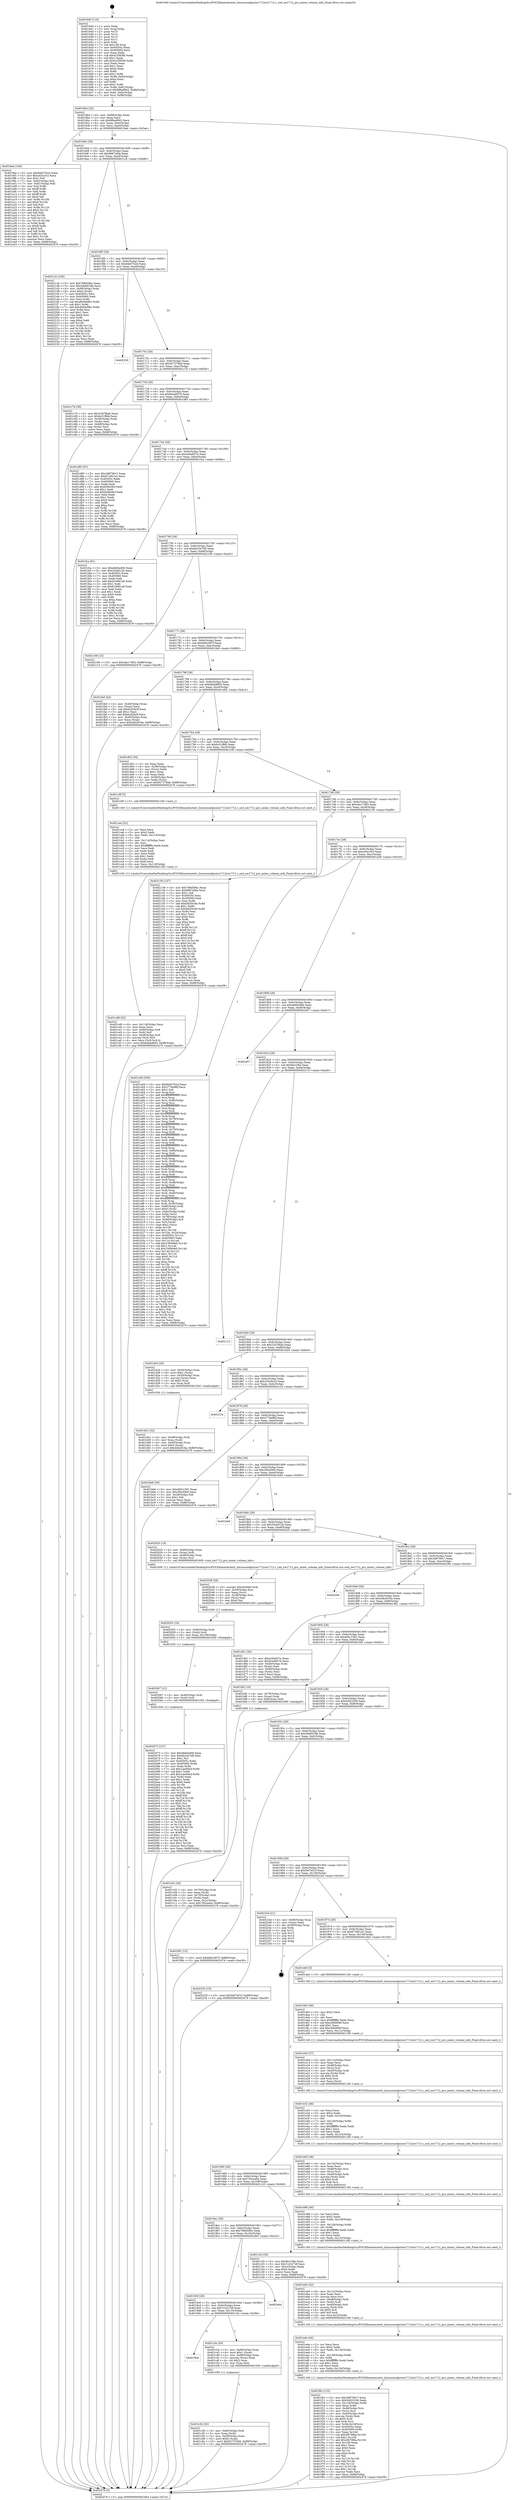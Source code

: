 digraph "0x401640" {
  label = "0x401640 (/mnt/c/Users/mathe/Desktop/tcc/POCII/binaries/extr_linuxsoundpciice1712ice1712.c_snd_ice1712_pro_mixer_volume_info_Final-ollvm.out::main(0))"
  labelloc = "t"
  node[shape=record]

  Entry [label="",width=0.3,height=0.3,shape=circle,fillcolor=black,style=filled]
  "0x4016b4" [label="{
     0x4016b4 [32]\l
     | [instrs]\l
     &nbsp;&nbsp;0x4016b4 \<+6\>: mov -0x88(%rbp),%eax\l
     &nbsp;&nbsp;0x4016ba \<+2\>: mov %eax,%ecx\l
     &nbsp;&nbsp;0x4016bc \<+6\>: sub $0x88baf942,%ecx\l
     &nbsp;&nbsp;0x4016c2 \<+6\>: mov %eax,-0x9c(%rbp)\l
     &nbsp;&nbsp;0x4016c8 \<+6\>: mov %ecx,-0xa0(%rbp)\l
     &nbsp;&nbsp;0x4016ce \<+6\>: je 00000000004019ee \<main+0x3ae\>\l
  }"]
  "0x4019ee" [label="{
     0x4019ee [106]\l
     | [instrs]\l
     &nbsp;&nbsp;0x4019ee \<+5\>: mov $0x8de57b2d,%eax\l
     &nbsp;&nbsp;0x4019f3 \<+5\>: mov $0xcd3e1fc3,%ecx\l
     &nbsp;&nbsp;0x4019f8 \<+2\>: mov $0x1,%dl\l
     &nbsp;&nbsp;0x4019fa \<+7\>: mov -0x82(%rbp),%sil\l
     &nbsp;&nbsp;0x401a01 \<+7\>: mov -0x81(%rbp),%dil\l
     &nbsp;&nbsp;0x401a08 \<+3\>: mov %sil,%r8b\l
     &nbsp;&nbsp;0x401a0b \<+4\>: xor $0xff,%r8b\l
     &nbsp;&nbsp;0x401a0f \<+3\>: mov %dil,%r9b\l
     &nbsp;&nbsp;0x401a12 \<+4\>: xor $0xff,%r9b\l
     &nbsp;&nbsp;0x401a16 \<+3\>: xor $0x0,%dl\l
     &nbsp;&nbsp;0x401a19 \<+3\>: mov %r8b,%r10b\l
     &nbsp;&nbsp;0x401a1c \<+4\>: and $0x0,%r10b\l
     &nbsp;&nbsp;0x401a20 \<+3\>: and %dl,%sil\l
     &nbsp;&nbsp;0x401a23 \<+3\>: mov %r9b,%r11b\l
     &nbsp;&nbsp;0x401a26 \<+4\>: and $0x0,%r11b\l
     &nbsp;&nbsp;0x401a2a \<+3\>: and %dl,%dil\l
     &nbsp;&nbsp;0x401a2d \<+3\>: or %sil,%r10b\l
     &nbsp;&nbsp;0x401a30 \<+3\>: or %dil,%r11b\l
     &nbsp;&nbsp;0x401a33 \<+3\>: xor %r11b,%r10b\l
     &nbsp;&nbsp;0x401a36 \<+3\>: or %r9b,%r8b\l
     &nbsp;&nbsp;0x401a39 \<+4\>: xor $0xff,%r8b\l
     &nbsp;&nbsp;0x401a3d \<+3\>: or $0x0,%dl\l
     &nbsp;&nbsp;0x401a40 \<+3\>: and %dl,%r8b\l
     &nbsp;&nbsp;0x401a43 \<+3\>: or %r8b,%r10b\l
     &nbsp;&nbsp;0x401a46 \<+4\>: test $0x1,%r10b\l
     &nbsp;&nbsp;0x401a4a \<+3\>: cmovne %ecx,%eax\l
     &nbsp;&nbsp;0x401a4d \<+6\>: mov %eax,-0x88(%rbp)\l
     &nbsp;&nbsp;0x401a53 \<+5\>: jmp 0000000000402478 \<main+0xe38\>\l
  }"]
  "0x4016d4" [label="{
     0x4016d4 [28]\l
     | [instrs]\l
     &nbsp;&nbsp;0x4016d4 \<+5\>: jmp 00000000004016d9 \<main+0x99\>\l
     &nbsp;&nbsp;0x4016d9 \<+6\>: mov -0x9c(%rbp),%eax\l
     &nbsp;&nbsp;0x4016df \<+5\>: sub $0x8967efda,%eax\l
     &nbsp;&nbsp;0x4016e4 \<+6\>: mov %eax,-0xa4(%rbp)\l
     &nbsp;&nbsp;0x4016ea \<+6\>: je 00000000004021cb \<main+0xb8b\>\l
  }"]
  "0x402478" [label="{
     0x402478 [5]\l
     | [instrs]\l
     &nbsp;&nbsp;0x402478 \<+5\>: jmp 00000000004016b4 \<main+0x74\>\l
  }"]
  "0x401640" [label="{
     0x401640 [116]\l
     | [instrs]\l
     &nbsp;&nbsp;0x401640 \<+1\>: push %rbp\l
     &nbsp;&nbsp;0x401641 \<+3\>: mov %rsp,%rbp\l
     &nbsp;&nbsp;0x401644 \<+2\>: push %r15\l
     &nbsp;&nbsp;0x401646 \<+2\>: push %r14\l
     &nbsp;&nbsp;0x401648 \<+2\>: push %r13\l
     &nbsp;&nbsp;0x40164a \<+2\>: push %r12\l
     &nbsp;&nbsp;0x40164c \<+1\>: push %rbx\l
     &nbsp;&nbsp;0x40164d \<+7\>: sub $0x138,%rsp\l
     &nbsp;&nbsp;0x401654 \<+7\>: mov 0x40505c,%eax\l
     &nbsp;&nbsp;0x40165b \<+7\>: mov 0x405060,%ecx\l
     &nbsp;&nbsp;0x401662 \<+2\>: mov %eax,%edx\l
     &nbsp;&nbsp;0x401664 \<+6\>: sub $0x41f365fd,%edx\l
     &nbsp;&nbsp;0x40166a \<+3\>: sub $0x1,%edx\l
     &nbsp;&nbsp;0x40166d \<+6\>: add $0x41f365fd,%edx\l
     &nbsp;&nbsp;0x401673 \<+3\>: imul %edx,%eax\l
     &nbsp;&nbsp;0x401676 \<+3\>: and $0x1,%eax\l
     &nbsp;&nbsp;0x401679 \<+3\>: cmp $0x0,%eax\l
     &nbsp;&nbsp;0x40167c \<+4\>: sete %r8b\l
     &nbsp;&nbsp;0x401680 \<+4\>: and $0x1,%r8b\l
     &nbsp;&nbsp;0x401684 \<+7\>: mov %r8b,-0x82(%rbp)\l
     &nbsp;&nbsp;0x40168b \<+3\>: cmp $0xa,%ecx\l
     &nbsp;&nbsp;0x40168e \<+4\>: setl %r8b\l
     &nbsp;&nbsp;0x401692 \<+4\>: and $0x1,%r8b\l
     &nbsp;&nbsp;0x401696 \<+7\>: mov %r8b,-0x81(%rbp)\l
     &nbsp;&nbsp;0x40169d \<+10\>: movl $0x88baf942,-0x88(%rbp)\l
     &nbsp;&nbsp;0x4016a7 \<+6\>: mov %edi,-0x8c(%rbp)\l
     &nbsp;&nbsp;0x4016ad \<+7\>: mov %rsi,-0x98(%rbp)\l
  }"]
  Exit [label="",width=0.3,height=0.3,shape=circle,fillcolor=black,style=filled,peripheries=2]
  "0x4021cb" [label="{
     0x4021cb [106]\l
     | [instrs]\l
     &nbsp;&nbsp;0x4021cb \<+5\>: mov $0x788d59bc,%eax\l
     &nbsp;&nbsp;0x4021d0 \<+5\>: mov $0x5dd0018b,%ecx\l
     &nbsp;&nbsp;0x4021d5 \<+4\>: mov -0x80(%rbp),%rdx\l
     &nbsp;&nbsp;0x4021d9 \<+6\>: movl $0x0,(%rdx)\l
     &nbsp;&nbsp;0x4021df \<+7\>: mov 0x40505c,%esi\l
     &nbsp;&nbsp;0x4021e6 \<+7\>: mov 0x405060,%edi\l
     &nbsp;&nbsp;0x4021ed \<+3\>: mov %esi,%r8d\l
     &nbsp;&nbsp;0x4021f0 \<+7\>: sub $0xd040e982,%r8d\l
     &nbsp;&nbsp;0x4021f7 \<+4\>: sub $0x1,%r8d\l
     &nbsp;&nbsp;0x4021fb \<+7\>: add $0xd040e982,%r8d\l
     &nbsp;&nbsp;0x402202 \<+4\>: imul %r8d,%esi\l
     &nbsp;&nbsp;0x402206 \<+3\>: and $0x1,%esi\l
     &nbsp;&nbsp;0x402209 \<+3\>: cmp $0x0,%esi\l
     &nbsp;&nbsp;0x40220c \<+4\>: sete %r9b\l
     &nbsp;&nbsp;0x402210 \<+3\>: cmp $0xa,%edi\l
     &nbsp;&nbsp;0x402213 \<+4\>: setl %r10b\l
     &nbsp;&nbsp;0x402217 \<+3\>: mov %r9b,%r11b\l
     &nbsp;&nbsp;0x40221a \<+3\>: and %r10b,%r11b\l
     &nbsp;&nbsp;0x40221d \<+3\>: xor %r10b,%r9b\l
     &nbsp;&nbsp;0x402220 \<+3\>: or %r9b,%r11b\l
     &nbsp;&nbsp;0x402223 \<+4\>: test $0x1,%r11b\l
     &nbsp;&nbsp;0x402227 \<+3\>: cmovne %ecx,%eax\l
     &nbsp;&nbsp;0x40222a \<+6\>: mov %eax,-0x88(%rbp)\l
     &nbsp;&nbsp;0x402230 \<+5\>: jmp 0000000000402478 \<main+0xe38\>\l
  }"]
  "0x4016f0" [label="{
     0x4016f0 [28]\l
     | [instrs]\l
     &nbsp;&nbsp;0x4016f0 \<+5\>: jmp 00000000004016f5 \<main+0xb5\>\l
     &nbsp;&nbsp;0x4016f5 \<+6\>: mov -0x9c(%rbp),%eax\l
     &nbsp;&nbsp;0x4016fb \<+5\>: sub $0x8de57b2d,%eax\l
     &nbsp;&nbsp;0x401700 \<+6\>: mov %eax,-0xa8(%rbp)\l
     &nbsp;&nbsp;0x401706 \<+6\>: je 0000000000402259 \<main+0xc19\>\l
  }"]
  "0x402073" [label="{
     0x402073 [147]\l
     | [instrs]\l
     &nbsp;&nbsp;0x402073 \<+5\>: mov $0xe8d0a466,%eax\l
     &nbsp;&nbsp;0x402078 \<+5\>: mov $0xbb23e7d9,%esi\l
     &nbsp;&nbsp;0x40207d \<+2\>: mov $0x1,%cl\l
     &nbsp;&nbsp;0x40207f \<+7\>: mov 0x40505c,%edx\l
     &nbsp;&nbsp;0x402086 \<+8\>: mov 0x405060,%r8d\l
     &nbsp;&nbsp;0x40208e \<+3\>: mov %edx,%r9d\l
     &nbsp;&nbsp;0x402091 \<+7\>: sub $0x1ae40bcf,%r9d\l
     &nbsp;&nbsp;0x402098 \<+4\>: sub $0x1,%r9d\l
     &nbsp;&nbsp;0x40209c \<+7\>: add $0x1ae40bcf,%r9d\l
     &nbsp;&nbsp;0x4020a3 \<+4\>: imul %r9d,%edx\l
     &nbsp;&nbsp;0x4020a7 \<+3\>: and $0x1,%edx\l
     &nbsp;&nbsp;0x4020aa \<+3\>: cmp $0x0,%edx\l
     &nbsp;&nbsp;0x4020ad \<+4\>: sete %r10b\l
     &nbsp;&nbsp;0x4020b1 \<+4\>: cmp $0xa,%r8d\l
     &nbsp;&nbsp;0x4020b5 \<+4\>: setl %r11b\l
     &nbsp;&nbsp;0x4020b9 \<+3\>: mov %r10b,%bl\l
     &nbsp;&nbsp;0x4020bc \<+3\>: xor $0xff,%bl\l
     &nbsp;&nbsp;0x4020bf \<+3\>: mov %r11b,%r14b\l
     &nbsp;&nbsp;0x4020c2 \<+4\>: xor $0xff,%r14b\l
     &nbsp;&nbsp;0x4020c6 \<+3\>: xor $0x1,%cl\l
     &nbsp;&nbsp;0x4020c9 \<+3\>: mov %bl,%r15b\l
     &nbsp;&nbsp;0x4020cc \<+4\>: and $0xff,%r15b\l
     &nbsp;&nbsp;0x4020d0 \<+3\>: and %cl,%r10b\l
     &nbsp;&nbsp;0x4020d3 \<+3\>: mov %r14b,%r12b\l
     &nbsp;&nbsp;0x4020d6 \<+4\>: and $0xff,%r12b\l
     &nbsp;&nbsp;0x4020da \<+3\>: and %cl,%r11b\l
     &nbsp;&nbsp;0x4020dd \<+3\>: or %r10b,%r15b\l
     &nbsp;&nbsp;0x4020e0 \<+3\>: or %r11b,%r12b\l
     &nbsp;&nbsp;0x4020e3 \<+3\>: xor %r12b,%r15b\l
     &nbsp;&nbsp;0x4020e6 \<+3\>: or %r14b,%bl\l
     &nbsp;&nbsp;0x4020e9 \<+3\>: xor $0xff,%bl\l
     &nbsp;&nbsp;0x4020ec \<+3\>: or $0x1,%cl\l
     &nbsp;&nbsp;0x4020ef \<+2\>: and %cl,%bl\l
     &nbsp;&nbsp;0x4020f1 \<+3\>: or %bl,%r15b\l
     &nbsp;&nbsp;0x4020f4 \<+4\>: test $0x1,%r15b\l
     &nbsp;&nbsp;0x4020f8 \<+3\>: cmovne %esi,%eax\l
     &nbsp;&nbsp;0x4020fb \<+6\>: mov %eax,-0x88(%rbp)\l
     &nbsp;&nbsp;0x402101 \<+5\>: jmp 0000000000402478 \<main+0xe38\>\l
  }"]
  "0x402259" [label="{
     0x402259\l
  }", style=dashed]
  "0x40170c" [label="{
     0x40170c [28]\l
     | [instrs]\l
     &nbsp;&nbsp;0x40170c \<+5\>: jmp 0000000000401711 \<main+0xd1\>\l
     &nbsp;&nbsp;0x401711 \<+6\>: mov -0x9c(%rbp),%eax\l
     &nbsp;&nbsp;0x401717 \<+5\>: sub $0x927378dd,%eax\l
     &nbsp;&nbsp;0x40171c \<+6\>: mov %eax,-0xac(%rbp)\l
     &nbsp;&nbsp;0x401722 \<+6\>: je 0000000000401c7b \<main+0x63b\>\l
  }"]
  "0x402067" [label="{
     0x402067 [12]\l
     | [instrs]\l
     &nbsp;&nbsp;0x402067 \<+4\>: mov -0x48(%rbp),%rdi\l
     &nbsp;&nbsp;0x40206b \<+3\>: mov (%rdi),%rdi\l
     &nbsp;&nbsp;0x40206e \<+5\>: call 0000000000401030 \<free@plt\>\l
     | [calls]\l
     &nbsp;&nbsp;0x401030 \{1\} (unknown)\l
  }"]
  "0x401c7b" [label="{
     0x401c7b [36]\l
     | [instrs]\l
     &nbsp;&nbsp;0x401c7b \<+5\>: mov $0x22d7f6ab,%eax\l
     &nbsp;&nbsp;0x401c80 \<+5\>: mov $0xbc51ffdb,%ecx\l
     &nbsp;&nbsp;0x401c85 \<+4\>: mov -0x58(%rbp),%rdx\l
     &nbsp;&nbsp;0x401c89 \<+2\>: mov (%rdx),%esi\l
     &nbsp;&nbsp;0x401c8b \<+4\>: mov -0x68(%rbp),%rdx\l
     &nbsp;&nbsp;0x401c8f \<+2\>: cmp (%rdx),%esi\l
     &nbsp;&nbsp;0x401c91 \<+3\>: cmovl %ecx,%eax\l
     &nbsp;&nbsp;0x401c94 \<+6\>: mov %eax,-0x88(%rbp)\l
     &nbsp;&nbsp;0x401c9a \<+5\>: jmp 0000000000402478 \<main+0xe38\>\l
  }"]
  "0x401728" [label="{
     0x401728 [28]\l
     | [instrs]\l
     &nbsp;&nbsp;0x401728 \<+5\>: jmp 000000000040172d \<main+0xed\>\l
     &nbsp;&nbsp;0x40172d \<+6\>: mov -0x9c(%rbp),%eax\l
     &nbsp;&nbsp;0x401733 \<+5\>: sub $0x9ce48576,%eax\l
     &nbsp;&nbsp;0x401738 \<+6\>: mov %eax,-0xb0(%rbp)\l
     &nbsp;&nbsp;0x40173e \<+6\>: je 0000000000401d85 \<main+0x745\>\l
  }"]
  "0x402055" [label="{
     0x402055 [18]\l
     | [instrs]\l
     &nbsp;&nbsp;0x402055 \<+4\>: mov -0x60(%rbp),%rdi\l
     &nbsp;&nbsp;0x402059 \<+3\>: mov (%rdi),%rdi\l
     &nbsp;&nbsp;0x40205c \<+6\>: mov %eax,-0x138(%rbp)\l
     &nbsp;&nbsp;0x402062 \<+5\>: call 0000000000401030 \<free@plt\>\l
     | [calls]\l
     &nbsp;&nbsp;0x401030 \{1\} (unknown)\l
  }"]
  "0x401d85" [label="{
     0x401d85 [91]\l
     | [instrs]\l
     &nbsp;&nbsp;0x401d85 \<+5\>: mov $0x3d8790c7,%eax\l
     &nbsp;&nbsp;0x401d8a \<+5\>: mov $0x67c901a2,%ecx\l
     &nbsp;&nbsp;0x401d8f \<+7\>: mov 0x40505c,%edx\l
     &nbsp;&nbsp;0x401d96 \<+7\>: mov 0x405060,%esi\l
     &nbsp;&nbsp;0x401d9d \<+2\>: mov %edx,%edi\l
     &nbsp;&nbsp;0x401d9f \<+6\>: add $0xb5fd29cf,%edi\l
     &nbsp;&nbsp;0x401da5 \<+3\>: sub $0x1,%edi\l
     &nbsp;&nbsp;0x401da8 \<+6\>: sub $0xb5fd29cf,%edi\l
     &nbsp;&nbsp;0x401dae \<+3\>: imul %edi,%edx\l
     &nbsp;&nbsp;0x401db1 \<+3\>: and $0x1,%edx\l
     &nbsp;&nbsp;0x401db4 \<+3\>: cmp $0x0,%edx\l
     &nbsp;&nbsp;0x401db7 \<+4\>: sete %r8b\l
     &nbsp;&nbsp;0x401dbb \<+3\>: cmp $0xa,%esi\l
     &nbsp;&nbsp;0x401dbe \<+4\>: setl %r9b\l
     &nbsp;&nbsp;0x401dc2 \<+3\>: mov %r8b,%r10b\l
     &nbsp;&nbsp;0x401dc5 \<+3\>: and %r9b,%r10b\l
     &nbsp;&nbsp;0x401dc8 \<+3\>: xor %r9b,%r8b\l
     &nbsp;&nbsp;0x401dcb \<+3\>: or %r8b,%r10b\l
     &nbsp;&nbsp;0x401dce \<+4\>: test $0x1,%r10b\l
     &nbsp;&nbsp;0x401dd2 \<+3\>: cmovne %ecx,%eax\l
     &nbsp;&nbsp;0x401dd5 \<+6\>: mov %eax,-0x88(%rbp)\l
     &nbsp;&nbsp;0x401ddb \<+5\>: jmp 0000000000402478 \<main+0xe38\>\l
  }"]
  "0x401744" [label="{
     0x401744 [28]\l
     | [instrs]\l
     &nbsp;&nbsp;0x401744 \<+5\>: jmp 0000000000401749 \<main+0x109\>\l
     &nbsp;&nbsp;0x401749 \<+6\>: mov -0x9c(%rbp),%eax\l
     &nbsp;&nbsp;0x40174f \<+5\>: sub $0xa36a607e,%eax\l
     &nbsp;&nbsp;0x401754 \<+6\>: mov %eax,-0xb4(%rbp)\l
     &nbsp;&nbsp;0x40175a \<+6\>: je 0000000000401fca \<main+0x98a\>\l
  }"]
  "0x402038" [label="{
     0x402038 [29]\l
     | [instrs]\l
     &nbsp;&nbsp;0x402038 \<+10\>: movabs $0x4030b6,%rdi\l
     &nbsp;&nbsp;0x402042 \<+4\>: mov -0x38(%rbp),%rsi\l
     &nbsp;&nbsp;0x402046 \<+2\>: mov %eax,(%rsi)\l
     &nbsp;&nbsp;0x402048 \<+4\>: mov -0x38(%rbp),%rsi\l
     &nbsp;&nbsp;0x40204c \<+2\>: mov (%rsi),%esi\l
     &nbsp;&nbsp;0x40204e \<+2\>: mov $0x0,%al\l
     &nbsp;&nbsp;0x402050 \<+5\>: call 0000000000401040 \<printf@plt\>\l
     | [calls]\l
     &nbsp;&nbsp;0x401040 \{1\} (unknown)\l
  }"]
  "0x401fca" [label="{
     0x401fca [91]\l
     | [instrs]\l
     &nbsp;&nbsp;0x401fca \<+5\>: mov $0xe8d0a466,%eax\l
     &nbsp;&nbsp;0x401fcf \<+5\>: mov $0x33cb612b,%ecx\l
     &nbsp;&nbsp;0x401fd4 \<+7\>: mov 0x40505c,%edx\l
     &nbsp;&nbsp;0x401fdb \<+7\>: mov 0x405060,%esi\l
     &nbsp;&nbsp;0x401fe2 \<+2\>: mov %edx,%edi\l
     &nbsp;&nbsp;0x401fe4 \<+6\>: add $0x619d61a8,%edi\l
     &nbsp;&nbsp;0x401fea \<+3\>: sub $0x1,%edi\l
     &nbsp;&nbsp;0x401fed \<+6\>: sub $0x619d61a8,%edi\l
     &nbsp;&nbsp;0x401ff3 \<+3\>: imul %edi,%edx\l
     &nbsp;&nbsp;0x401ff6 \<+3\>: and $0x1,%edx\l
     &nbsp;&nbsp;0x401ff9 \<+3\>: cmp $0x0,%edx\l
     &nbsp;&nbsp;0x401ffc \<+4\>: sete %r8b\l
     &nbsp;&nbsp;0x402000 \<+3\>: cmp $0xa,%esi\l
     &nbsp;&nbsp;0x402003 \<+4\>: setl %r9b\l
     &nbsp;&nbsp;0x402007 \<+3\>: mov %r8b,%r10b\l
     &nbsp;&nbsp;0x40200a \<+3\>: and %r9b,%r10b\l
     &nbsp;&nbsp;0x40200d \<+3\>: xor %r9b,%r8b\l
     &nbsp;&nbsp;0x402010 \<+3\>: or %r8b,%r10b\l
     &nbsp;&nbsp;0x402013 \<+4\>: test $0x1,%r10b\l
     &nbsp;&nbsp;0x402017 \<+3\>: cmovne %ecx,%eax\l
     &nbsp;&nbsp;0x40201a \<+6\>: mov %eax,-0x88(%rbp)\l
     &nbsp;&nbsp;0x402020 \<+5\>: jmp 0000000000402478 \<main+0xe38\>\l
  }"]
  "0x401760" [label="{
     0x401760 [28]\l
     | [instrs]\l
     &nbsp;&nbsp;0x401760 \<+5\>: jmp 0000000000401765 \<main+0x125\>\l
     &nbsp;&nbsp;0x401765 \<+6\>: mov -0x9c(%rbp),%eax\l
     &nbsp;&nbsp;0x40176b \<+5\>: sub $0xbb23e7d9,%eax\l
     &nbsp;&nbsp;0x401770 \<+6\>: mov %eax,-0xb8(%rbp)\l
     &nbsp;&nbsp;0x401776 \<+6\>: je 0000000000402106 \<main+0xac6\>\l
  }"]
  "0x401f0c" [label="{
     0x401f0c [133]\l
     | [instrs]\l
     &nbsp;&nbsp;0x401f0c \<+5\>: mov $0x3d8790c7,%ecx\l
     &nbsp;&nbsp;0x401f11 \<+5\>: mov $0x5c822536,%edx\l
     &nbsp;&nbsp;0x401f16 \<+7\>: mov -0x134(%rbp),%r8d\l
     &nbsp;&nbsp;0x401f1d \<+4\>: imul %eax,%r8d\l
     &nbsp;&nbsp;0x401f21 \<+4\>: mov -0x48(%rbp),%rsi\l
     &nbsp;&nbsp;0x401f25 \<+3\>: mov (%rsi),%rsi\l
     &nbsp;&nbsp;0x401f28 \<+4\>: mov -0x40(%rbp),%rdi\l
     &nbsp;&nbsp;0x401f2c \<+3\>: movslq (%rdi),%rdi\l
     &nbsp;&nbsp;0x401f2f \<+4\>: shl $0x5,%rdi\l
     &nbsp;&nbsp;0x401f33 \<+3\>: add %rdi,%rsi\l
     &nbsp;&nbsp;0x401f36 \<+4\>: mov %r8d,0x18(%rsi)\l
     &nbsp;&nbsp;0x401f3a \<+7\>: mov 0x40505c,%eax\l
     &nbsp;&nbsp;0x401f41 \<+8\>: mov 0x405060,%r8d\l
     &nbsp;&nbsp;0x401f49 \<+3\>: mov %eax,%r10d\l
     &nbsp;&nbsp;0x401f4c \<+7\>: sub $0x2fb78fba,%r10d\l
     &nbsp;&nbsp;0x401f53 \<+4\>: sub $0x1,%r10d\l
     &nbsp;&nbsp;0x401f57 \<+7\>: add $0x2fb78fba,%r10d\l
     &nbsp;&nbsp;0x401f5e \<+4\>: imul %r10d,%eax\l
     &nbsp;&nbsp;0x401f62 \<+3\>: and $0x1,%eax\l
     &nbsp;&nbsp;0x401f65 \<+3\>: cmp $0x0,%eax\l
     &nbsp;&nbsp;0x401f68 \<+4\>: sete %r11b\l
     &nbsp;&nbsp;0x401f6c \<+4\>: cmp $0xa,%r8d\l
     &nbsp;&nbsp;0x401f70 \<+3\>: setl %bl\l
     &nbsp;&nbsp;0x401f73 \<+3\>: mov %r11b,%r14b\l
     &nbsp;&nbsp;0x401f76 \<+3\>: and %bl,%r14b\l
     &nbsp;&nbsp;0x401f79 \<+3\>: xor %bl,%r11b\l
     &nbsp;&nbsp;0x401f7c \<+3\>: or %r11b,%r14b\l
     &nbsp;&nbsp;0x401f7f \<+4\>: test $0x1,%r14b\l
     &nbsp;&nbsp;0x401f83 \<+3\>: cmovne %edx,%ecx\l
     &nbsp;&nbsp;0x401f86 \<+6\>: mov %ecx,-0x88(%rbp)\l
     &nbsp;&nbsp;0x401f8c \<+5\>: jmp 0000000000402478 \<main+0xe38\>\l
  }"]
  "0x402106" [label="{
     0x402106 [15]\l
     | [instrs]\l
     &nbsp;&nbsp;0x402106 \<+10\>: movl $0xcbe17d63,-0x88(%rbp)\l
     &nbsp;&nbsp;0x402110 \<+5\>: jmp 0000000000402478 \<main+0xe38\>\l
  }"]
  "0x40177c" [label="{
     0x40177c [28]\l
     | [instrs]\l
     &nbsp;&nbsp;0x40177c \<+5\>: jmp 0000000000401781 \<main+0x141\>\l
     &nbsp;&nbsp;0x401781 \<+6\>: mov -0x9c(%rbp),%eax\l
     &nbsp;&nbsp;0x401787 \<+5\>: sub $0xbb81667f,%eax\l
     &nbsp;&nbsp;0x40178c \<+6\>: mov %eax,-0xbc(%rbp)\l
     &nbsp;&nbsp;0x401792 \<+6\>: je 0000000000401fa0 \<main+0x960\>\l
  }"]
  "0x401ede" [label="{
     0x401ede [46]\l
     | [instrs]\l
     &nbsp;&nbsp;0x401ede \<+2\>: xor %ecx,%ecx\l
     &nbsp;&nbsp;0x401ee0 \<+5\>: mov $0x2,%edx\l
     &nbsp;&nbsp;0x401ee5 \<+6\>: mov %edx,-0x130(%rbp)\l
     &nbsp;&nbsp;0x401eeb \<+1\>: cltd\l
     &nbsp;&nbsp;0x401eec \<+7\>: mov -0x130(%rbp),%r8d\l
     &nbsp;&nbsp;0x401ef3 \<+3\>: idiv %r8d\l
     &nbsp;&nbsp;0x401ef6 \<+6\>: imul $0xfffffffe,%edx,%edx\l
     &nbsp;&nbsp;0x401efc \<+3\>: sub $0x1,%ecx\l
     &nbsp;&nbsp;0x401eff \<+2\>: sub %ecx,%edx\l
     &nbsp;&nbsp;0x401f01 \<+6\>: mov %edx,-0x134(%rbp)\l
     &nbsp;&nbsp;0x401f07 \<+5\>: call 0000000000401160 \<next_i\>\l
     | [calls]\l
     &nbsp;&nbsp;0x401160 \{1\} (/mnt/c/Users/mathe/Desktop/tcc/POCII/binaries/extr_linuxsoundpciice1712ice1712.c_snd_ice1712_pro_mixer_volume_info_Final-ollvm.out::next_i)\l
  }"]
  "0x401fa0" [label="{
     0x401fa0 [42]\l
     | [instrs]\l
     &nbsp;&nbsp;0x401fa0 \<+4\>: mov -0x40(%rbp),%rax\l
     &nbsp;&nbsp;0x401fa4 \<+2\>: mov (%rax),%ecx\l
     &nbsp;&nbsp;0x401fa6 \<+6\>: sub $0x6cd2fa3f,%ecx\l
     &nbsp;&nbsp;0x401fac \<+3\>: add $0x1,%ecx\l
     &nbsp;&nbsp;0x401faf \<+6\>: add $0x6cd2fa3f,%ecx\l
     &nbsp;&nbsp;0x401fb5 \<+4\>: mov -0x40(%rbp),%rax\l
     &nbsp;&nbsp;0x401fb9 \<+2\>: mov %ecx,(%rax)\l
     &nbsp;&nbsp;0x401fbb \<+10\>: movl $0x44b2816a,-0x88(%rbp)\l
     &nbsp;&nbsp;0x401fc5 \<+5\>: jmp 0000000000402478 \<main+0xe38\>\l
  }"]
  "0x401798" [label="{
     0x401798 [28]\l
     | [instrs]\l
     &nbsp;&nbsp;0x401798 \<+5\>: jmp 000000000040179d \<main+0x15d\>\l
     &nbsp;&nbsp;0x40179d \<+6\>: mov -0x9c(%rbp),%eax\l
     &nbsp;&nbsp;0x4017a3 \<+5\>: sub $0xbbbbd805,%eax\l
     &nbsp;&nbsp;0x4017a8 \<+6\>: mov %eax,-0xc0(%rbp)\l
     &nbsp;&nbsp;0x4017ae \<+6\>: je 0000000000401d02 \<main+0x6c2\>\l
  }"]
  "0x401eb4" [label="{
     0x401eb4 [42]\l
     | [instrs]\l
     &nbsp;&nbsp;0x401eb4 \<+6\>: mov -0x12c(%rbp),%ecx\l
     &nbsp;&nbsp;0x401eba \<+3\>: imul %eax,%ecx\l
     &nbsp;&nbsp;0x401ebd \<+3\>: movslq %ecx,%rsi\l
     &nbsp;&nbsp;0x401ec0 \<+4\>: mov -0x48(%rbp),%rdi\l
     &nbsp;&nbsp;0x401ec4 \<+3\>: mov (%rdi),%rdi\l
     &nbsp;&nbsp;0x401ec7 \<+4\>: mov -0x40(%rbp),%r9\l
     &nbsp;&nbsp;0x401ecb \<+3\>: movslq (%r9),%r9\l
     &nbsp;&nbsp;0x401ece \<+4\>: shl $0x5,%r9\l
     &nbsp;&nbsp;0x401ed2 \<+3\>: add %r9,%rdi\l
     &nbsp;&nbsp;0x401ed5 \<+4\>: mov %rsi,0x10(%rdi)\l
     &nbsp;&nbsp;0x401ed9 \<+5\>: call 0000000000401160 \<next_i\>\l
     | [calls]\l
     &nbsp;&nbsp;0x401160 \{1\} (/mnt/c/Users/mathe/Desktop/tcc/POCII/binaries/extr_linuxsoundpciice1712ice1712.c_snd_ice1712_pro_mixer_volume_info_Final-ollvm.out::next_i)\l
  }"]
  "0x401d02" [label="{
     0x401d02 [34]\l
     | [instrs]\l
     &nbsp;&nbsp;0x401d02 \<+2\>: xor %eax,%eax\l
     &nbsp;&nbsp;0x401d04 \<+4\>: mov -0x58(%rbp),%rcx\l
     &nbsp;&nbsp;0x401d08 \<+2\>: mov (%rcx),%edx\l
     &nbsp;&nbsp;0x401d0a \<+3\>: sub $0x1,%eax\l
     &nbsp;&nbsp;0x401d0d \<+2\>: sub %eax,%edx\l
     &nbsp;&nbsp;0x401d0f \<+4\>: mov -0x58(%rbp),%rcx\l
     &nbsp;&nbsp;0x401d13 \<+2\>: mov %edx,(%rcx)\l
     &nbsp;&nbsp;0x401d15 \<+10\>: movl $0x927378dd,-0x88(%rbp)\l
     &nbsp;&nbsp;0x401d1f \<+5\>: jmp 0000000000402478 \<main+0xe38\>\l
  }"]
  "0x4017b4" [label="{
     0x4017b4 [28]\l
     | [instrs]\l
     &nbsp;&nbsp;0x4017b4 \<+5\>: jmp 00000000004017b9 \<main+0x179\>\l
     &nbsp;&nbsp;0x4017b9 \<+6\>: mov -0x9c(%rbp),%eax\l
     &nbsp;&nbsp;0x4017bf \<+5\>: sub $0xbc51ffdb,%eax\l
     &nbsp;&nbsp;0x4017c4 \<+6\>: mov %eax,-0xc4(%rbp)\l
     &nbsp;&nbsp;0x4017ca \<+6\>: je 0000000000401c9f \<main+0x65f\>\l
  }"]
  "0x401e86" [label="{
     0x401e86 [46]\l
     | [instrs]\l
     &nbsp;&nbsp;0x401e86 \<+2\>: xor %ecx,%ecx\l
     &nbsp;&nbsp;0x401e88 \<+5\>: mov $0x2,%edx\l
     &nbsp;&nbsp;0x401e8d \<+6\>: mov %edx,-0x128(%rbp)\l
     &nbsp;&nbsp;0x401e93 \<+1\>: cltd\l
     &nbsp;&nbsp;0x401e94 \<+7\>: mov -0x128(%rbp),%r8d\l
     &nbsp;&nbsp;0x401e9b \<+3\>: idiv %r8d\l
     &nbsp;&nbsp;0x401e9e \<+6\>: imul $0xfffffffe,%edx,%edx\l
     &nbsp;&nbsp;0x401ea4 \<+3\>: sub $0x1,%ecx\l
     &nbsp;&nbsp;0x401ea7 \<+2\>: sub %ecx,%edx\l
     &nbsp;&nbsp;0x401ea9 \<+6\>: mov %edx,-0x12c(%rbp)\l
     &nbsp;&nbsp;0x401eaf \<+5\>: call 0000000000401160 \<next_i\>\l
     | [calls]\l
     &nbsp;&nbsp;0x401160 \{1\} (/mnt/c/Users/mathe/Desktop/tcc/POCII/binaries/extr_linuxsoundpciice1712ice1712.c_snd_ice1712_pro_mixer_volume_info_Final-ollvm.out::next_i)\l
  }"]
  "0x401c9f" [label="{
     0x401c9f [5]\l
     | [instrs]\l
     &nbsp;&nbsp;0x401c9f \<+5\>: call 0000000000401160 \<next_i\>\l
     | [calls]\l
     &nbsp;&nbsp;0x401160 \{1\} (/mnt/c/Users/mathe/Desktop/tcc/POCII/binaries/extr_linuxsoundpciice1712ice1712.c_snd_ice1712_pro_mixer_volume_info_Final-ollvm.out::next_i)\l
  }"]
  "0x4017d0" [label="{
     0x4017d0 [28]\l
     | [instrs]\l
     &nbsp;&nbsp;0x4017d0 \<+5\>: jmp 00000000004017d5 \<main+0x195\>\l
     &nbsp;&nbsp;0x4017d5 \<+6\>: mov -0x9c(%rbp),%eax\l
     &nbsp;&nbsp;0x4017db \<+5\>: sub $0xcbe17d63,%eax\l
     &nbsp;&nbsp;0x4017e0 \<+6\>: mov %eax,-0xc8(%rbp)\l
     &nbsp;&nbsp;0x4017e6 \<+6\>: je 0000000000402138 \<main+0xaf8\>\l
  }"]
  "0x401e60" [label="{
     0x401e60 [38]\l
     | [instrs]\l
     &nbsp;&nbsp;0x401e60 \<+6\>: mov -0x124(%rbp),%ecx\l
     &nbsp;&nbsp;0x401e66 \<+3\>: imul %eax,%ecx\l
     &nbsp;&nbsp;0x401e69 \<+4\>: mov -0x48(%rbp),%rsi\l
     &nbsp;&nbsp;0x401e6d \<+3\>: mov (%rsi),%rsi\l
     &nbsp;&nbsp;0x401e70 \<+4\>: mov -0x40(%rbp),%rdi\l
     &nbsp;&nbsp;0x401e74 \<+3\>: movslq (%rdi),%rdi\l
     &nbsp;&nbsp;0x401e77 \<+4\>: shl $0x5,%rdi\l
     &nbsp;&nbsp;0x401e7b \<+3\>: add %rdi,%rsi\l
     &nbsp;&nbsp;0x401e7e \<+3\>: mov %ecx,0x8(%rsi)\l
     &nbsp;&nbsp;0x401e81 \<+5\>: call 0000000000401160 \<next_i\>\l
     | [calls]\l
     &nbsp;&nbsp;0x401160 \{1\} (/mnt/c/Users/mathe/Desktop/tcc/POCII/binaries/extr_linuxsoundpciice1712ice1712.c_snd_ice1712_pro_mixer_volume_info_Final-ollvm.out::next_i)\l
  }"]
  "0x402138" [label="{
     0x402138 [147]\l
     | [instrs]\l
     &nbsp;&nbsp;0x402138 \<+5\>: mov $0x788d59bc,%eax\l
     &nbsp;&nbsp;0x40213d \<+5\>: mov $0x8967efda,%ecx\l
     &nbsp;&nbsp;0x402142 \<+2\>: mov $0x1,%dl\l
     &nbsp;&nbsp;0x402144 \<+7\>: mov 0x40505c,%esi\l
     &nbsp;&nbsp;0x40214b \<+7\>: mov 0x405060,%edi\l
     &nbsp;&nbsp;0x402152 \<+3\>: mov %esi,%r8d\l
     &nbsp;&nbsp;0x402155 \<+7\>: add $0xb92f3c4b,%r8d\l
     &nbsp;&nbsp;0x40215c \<+4\>: sub $0x1,%r8d\l
     &nbsp;&nbsp;0x402160 \<+7\>: sub $0xb92f3c4b,%r8d\l
     &nbsp;&nbsp;0x402167 \<+4\>: imul %r8d,%esi\l
     &nbsp;&nbsp;0x40216b \<+3\>: and $0x1,%esi\l
     &nbsp;&nbsp;0x40216e \<+3\>: cmp $0x0,%esi\l
     &nbsp;&nbsp;0x402171 \<+4\>: sete %r9b\l
     &nbsp;&nbsp;0x402175 \<+3\>: cmp $0xa,%edi\l
     &nbsp;&nbsp;0x402178 \<+4\>: setl %r10b\l
     &nbsp;&nbsp;0x40217c \<+3\>: mov %r9b,%r11b\l
     &nbsp;&nbsp;0x40217f \<+4\>: xor $0xff,%r11b\l
     &nbsp;&nbsp;0x402183 \<+3\>: mov %r10b,%bl\l
     &nbsp;&nbsp;0x402186 \<+3\>: xor $0xff,%bl\l
     &nbsp;&nbsp;0x402189 \<+3\>: xor $0x0,%dl\l
     &nbsp;&nbsp;0x40218c \<+3\>: mov %r11b,%r14b\l
     &nbsp;&nbsp;0x40218f \<+4\>: and $0x0,%r14b\l
     &nbsp;&nbsp;0x402193 \<+3\>: and %dl,%r9b\l
     &nbsp;&nbsp;0x402196 \<+3\>: mov %bl,%r15b\l
     &nbsp;&nbsp;0x402199 \<+4\>: and $0x0,%r15b\l
     &nbsp;&nbsp;0x40219d \<+3\>: and %dl,%r10b\l
     &nbsp;&nbsp;0x4021a0 \<+3\>: or %r9b,%r14b\l
     &nbsp;&nbsp;0x4021a3 \<+3\>: or %r10b,%r15b\l
     &nbsp;&nbsp;0x4021a6 \<+3\>: xor %r15b,%r14b\l
     &nbsp;&nbsp;0x4021a9 \<+3\>: or %bl,%r11b\l
     &nbsp;&nbsp;0x4021ac \<+4\>: xor $0xff,%r11b\l
     &nbsp;&nbsp;0x4021b0 \<+3\>: or $0x0,%dl\l
     &nbsp;&nbsp;0x4021b3 \<+3\>: and %dl,%r11b\l
     &nbsp;&nbsp;0x4021b6 \<+3\>: or %r11b,%r14b\l
     &nbsp;&nbsp;0x4021b9 \<+4\>: test $0x1,%r14b\l
     &nbsp;&nbsp;0x4021bd \<+3\>: cmovne %ecx,%eax\l
     &nbsp;&nbsp;0x4021c0 \<+6\>: mov %eax,-0x88(%rbp)\l
     &nbsp;&nbsp;0x4021c6 \<+5\>: jmp 0000000000402478 \<main+0xe38\>\l
  }"]
  "0x4017ec" [label="{
     0x4017ec [28]\l
     | [instrs]\l
     &nbsp;&nbsp;0x4017ec \<+5\>: jmp 00000000004017f1 \<main+0x1b1\>\l
     &nbsp;&nbsp;0x4017f1 \<+6\>: mov -0x9c(%rbp),%eax\l
     &nbsp;&nbsp;0x4017f7 \<+5\>: sub $0xcd3e1fc3,%eax\l
     &nbsp;&nbsp;0x4017fc \<+6\>: mov %eax,-0xcc(%rbp)\l
     &nbsp;&nbsp;0x401802 \<+6\>: je 0000000000401a58 \<main+0x418\>\l
  }"]
  "0x401e32" [label="{
     0x401e32 [46]\l
     | [instrs]\l
     &nbsp;&nbsp;0x401e32 \<+2\>: xor %ecx,%ecx\l
     &nbsp;&nbsp;0x401e34 \<+5\>: mov $0x2,%edx\l
     &nbsp;&nbsp;0x401e39 \<+6\>: mov %edx,-0x120(%rbp)\l
     &nbsp;&nbsp;0x401e3f \<+1\>: cltd\l
     &nbsp;&nbsp;0x401e40 \<+7\>: mov -0x120(%rbp),%r8d\l
     &nbsp;&nbsp;0x401e47 \<+3\>: idiv %r8d\l
     &nbsp;&nbsp;0x401e4a \<+6\>: imul $0xfffffffe,%edx,%edx\l
     &nbsp;&nbsp;0x401e50 \<+3\>: sub $0x1,%ecx\l
     &nbsp;&nbsp;0x401e53 \<+2\>: sub %ecx,%edx\l
     &nbsp;&nbsp;0x401e55 \<+6\>: mov %edx,-0x124(%rbp)\l
     &nbsp;&nbsp;0x401e5b \<+5\>: call 0000000000401160 \<next_i\>\l
     | [calls]\l
     &nbsp;&nbsp;0x401160 \{1\} (/mnt/c/Users/mathe/Desktop/tcc/POCII/binaries/extr_linuxsoundpciice1712ice1712.c_snd_ice1712_pro_mixer_volume_info_Final-ollvm.out::next_i)\l
  }"]
  "0x401a58" [label="{
     0x401a58 [350]\l
     | [instrs]\l
     &nbsp;&nbsp;0x401a58 \<+5\>: mov $0x8de57b2d,%eax\l
     &nbsp;&nbsp;0x401a5d \<+5\>: mov $0x2776e86f,%ecx\l
     &nbsp;&nbsp;0x401a62 \<+2\>: mov $0x1,%dl\l
     &nbsp;&nbsp;0x401a64 \<+3\>: mov %rsp,%rsi\l
     &nbsp;&nbsp;0x401a67 \<+4\>: add $0xfffffffffffffff0,%rsi\l
     &nbsp;&nbsp;0x401a6b \<+3\>: mov %rsi,%rsp\l
     &nbsp;&nbsp;0x401a6e \<+4\>: mov %rsi,-0x80(%rbp)\l
     &nbsp;&nbsp;0x401a72 \<+3\>: mov %rsp,%rsi\l
     &nbsp;&nbsp;0x401a75 \<+4\>: add $0xfffffffffffffff0,%rsi\l
     &nbsp;&nbsp;0x401a79 \<+3\>: mov %rsi,%rsp\l
     &nbsp;&nbsp;0x401a7c \<+3\>: mov %rsp,%rdi\l
     &nbsp;&nbsp;0x401a7f \<+4\>: add $0xfffffffffffffff0,%rdi\l
     &nbsp;&nbsp;0x401a83 \<+3\>: mov %rdi,%rsp\l
     &nbsp;&nbsp;0x401a86 \<+4\>: mov %rdi,-0x78(%rbp)\l
     &nbsp;&nbsp;0x401a8a \<+3\>: mov %rsp,%rdi\l
     &nbsp;&nbsp;0x401a8d \<+4\>: add $0xfffffffffffffff0,%rdi\l
     &nbsp;&nbsp;0x401a91 \<+3\>: mov %rdi,%rsp\l
     &nbsp;&nbsp;0x401a94 \<+4\>: mov %rdi,-0x70(%rbp)\l
     &nbsp;&nbsp;0x401a98 \<+3\>: mov %rsp,%rdi\l
     &nbsp;&nbsp;0x401a9b \<+4\>: add $0xfffffffffffffff0,%rdi\l
     &nbsp;&nbsp;0x401a9f \<+3\>: mov %rdi,%rsp\l
     &nbsp;&nbsp;0x401aa2 \<+4\>: mov %rdi,-0x68(%rbp)\l
     &nbsp;&nbsp;0x401aa6 \<+3\>: mov %rsp,%rdi\l
     &nbsp;&nbsp;0x401aa9 \<+4\>: add $0xfffffffffffffff0,%rdi\l
     &nbsp;&nbsp;0x401aad \<+3\>: mov %rdi,%rsp\l
     &nbsp;&nbsp;0x401ab0 \<+4\>: mov %rdi,-0x60(%rbp)\l
     &nbsp;&nbsp;0x401ab4 \<+3\>: mov %rsp,%rdi\l
     &nbsp;&nbsp;0x401ab7 \<+4\>: add $0xfffffffffffffff0,%rdi\l
     &nbsp;&nbsp;0x401abb \<+3\>: mov %rdi,%rsp\l
     &nbsp;&nbsp;0x401abe \<+4\>: mov %rdi,-0x58(%rbp)\l
     &nbsp;&nbsp;0x401ac2 \<+3\>: mov %rsp,%rdi\l
     &nbsp;&nbsp;0x401ac5 \<+4\>: add $0xfffffffffffffff0,%rdi\l
     &nbsp;&nbsp;0x401ac9 \<+3\>: mov %rdi,%rsp\l
     &nbsp;&nbsp;0x401acc \<+4\>: mov %rdi,-0x50(%rbp)\l
     &nbsp;&nbsp;0x401ad0 \<+3\>: mov %rsp,%rdi\l
     &nbsp;&nbsp;0x401ad3 \<+4\>: add $0xfffffffffffffff0,%rdi\l
     &nbsp;&nbsp;0x401ad7 \<+3\>: mov %rdi,%rsp\l
     &nbsp;&nbsp;0x401ada \<+4\>: mov %rdi,-0x48(%rbp)\l
     &nbsp;&nbsp;0x401ade \<+3\>: mov %rsp,%rdi\l
     &nbsp;&nbsp;0x401ae1 \<+4\>: add $0xfffffffffffffff0,%rdi\l
     &nbsp;&nbsp;0x401ae5 \<+3\>: mov %rdi,%rsp\l
     &nbsp;&nbsp;0x401ae8 \<+4\>: mov %rdi,-0x40(%rbp)\l
     &nbsp;&nbsp;0x401aec \<+3\>: mov %rsp,%rdi\l
     &nbsp;&nbsp;0x401aef \<+4\>: add $0xfffffffffffffff0,%rdi\l
     &nbsp;&nbsp;0x401af3 \<+3\>: mov %rdi,%rsp\l
     &nbsp;&nbsp;0x401af6 \<+4\>: mov %rdi,-0x38(%rbp)\l
     &nbsp;&nbsp;0x401afa \<+4\>: mov -0x80(%rbp),%rdi\l
     &nbsp;&nbsp;0x401afe \<+6\>: movl $0x0,(%rdi)\l
     &nbsp;&nbsp;0x401b04 \<+7\>: mov -0x8c(%rbp),%r8d\l
     &nbsp;&nbsp;0x401b0b \<+3\>: mov %r8d,(%rsi)\l
     &nbsp;&nbsp;0x401b0e \<+4\>: mov -0x78(%rbp),%rdi\l
     &nbsp;&nbsp;0x401b12 \<+7\>: mov -0x98(%rbp),%r9\l
     &nbsp;&nbsp;0x401b19 \<+3\>: mov %r9,(%rdi)\l
     &nbsp;&nbsp;0x401b1c \<+3\>: cmpl $0x2,(%rsi)\l
     &nbsp;&nbsp;0x401b1f \<+4\>: setne %r10b\l
     &nbsp;&nbsp;0x401b23 \<+4\>: and $0x1,%r10b\l
     &nbsp;&nbsp;0x401b27 \<+4\>: mov %r10b,-0x2d(%rbp)\l
     &nbsp;&nbsp;0x401b2b \<+8\>: mov 0x40505c,%r11d\l
     &nbsp;&nbsp;0x401b33 \<+7\>: mov 0x405060,%ebx\l
     &nbsp;&nbsp;0x401b3a \<+3\>: mov %r11d,%r14d\l
     &nbsp;&nbsp;0x401b3d \<+7\>: add $0x10094fe0,%r14d\l
     &nbsp;&nbsp;0x401b44 \<+4\>: sub $0x1,%r14d\l
     &nbsp;&nbsp;0x401b48 \<+7\>: sub $0x10094fe0,%r14d\l
     &nbsp;&nbsp;0x401b4f \<+4\>: imul %r14d,%r11d\l
     &nbsp;&nbsp;0x401b53 \<+4\>: and $0x1,%r11d\l
     &nbsp;&nbsp;0x401b57 \<+4\>: cmp $0x0,%r11d\l
     &nbsp;&nbsp;0x401b5b \<+4\>: sete %r10b\l
     &nbsp;&nbsp;0x401b5f \<+3\>: cmp $0xa,%ebx\l
     &nbsp;&nbsp;0x401b62 \<+4\>: setl %r15b\l
     &nbsp;&nbsp;0x401b66 \<+3\>: mov %r10b,%r12b\l
     &nbsp;&nbsp;0x401b69 \<+4\>: xor $0xff,%r12b\l
     &nbsp;&nbsp;0x401b6d \<+3\>: mov %r15b,%r13b\l
     &nbsp;&nbsp;0x401b70 \<+4\>: xor $0xff,%r13b\l
     &nbsp;&nbsp;0x401b74 \<+3\>: xor $0x1,%dl\l
     &nbsp;&nbsp;0x401b77 \<+3\>: mov %r12b,%sil\l
     &nbsp;&nbsp;0x401b7a \<+4\>: and $0xff,%sil\l
     &nbsp;&nbsp;0x401b7e \<+3\>: and %dl,%r10b\l
     &nbsp;&nbsp;0x401b81 \<+3\>: mov %r13b,%dil\l
     &nbsp;&nbsp;0x401b84 \<+4\>: and $0xff,%dil\l
     &nbsp;&nbsp;0x401b88 \<+3\>: and %dl,%r15b\l
     &nbsp;&nbsp;0x401b8b \<+3\>: or %r10b,%sil\l
     &nbsp;&nbsp;0x401b8e \<+3\>: or %r15b,%dil\l
     &nbsp;&nbsp;0x401b91 \<+3\>: xor %dil,%sil\l
     &nbsp;&nbsp;0x401b94 \<+3\>: or %r13b,%r12b\l
     &nbsp;&nbsp;0x401b97 \<+4\>: xor $0xff,%r12b\l
     &nbsp;&nbsp;0x401b9b \<+3\>: or $0x1,%dl\l
     &nbsp;&nbsp;0x401b9e \<+3\>: and %dl,%r12b\l
     &nbsp;&nbsp;0x401ba1 \<+3\>: or %r12b,%sil\l
     &nbsp;&nbsp;0x401ba4 \<+4\>: test $0x1,%sil\l
     &nbsp;&nbsp;0x401ba8 \<+3\>: cmovne %ecx,%eax\l
     &nbsp;&nbsp;0x401bab \<+6\>: mov %eax,-0x88(%rbp)\l
     &nbsp;&nbsp;0x401bb1 \<+5\>: jmp 0000000000402478 \<main+0xe38\>\l
  }"]
  "0x401808" [label="{
     0x401808 [28]\l
     | [instrs]\l
     &nbsp;&nbsp;0x401808 \<+5\>: jmp 000000000040180d \<main+0x1cd\>\l
     &nbsp;&nbsp;0x40180d \<+6\>: mov -0x9c(%rbp),%eax\l
     &nbsp;&nbsp;0x401813 \<+5\>: sub $0xe8d0a466,%eax\l
     &nbsp;&nbsp;0x401818 \<+6\>: mov %eax,-0xd0(%rbp)\l
     &nbsp;&nbsp;0x40181e \<+6\>: je 0000000000402407 \<main+0xdc7\>\l
  }"]
  "0x401e0d" [label="{
     0x401e0d [37]\l
     | [instrs]\l
     &nbsp;&nbsp;0x401e0d \<+6\>: mov -0x11c(%rbp),%ecx\l
     &nbsp;&nbsp;0x401e13 \<+3\>: imul %eax,%ecx\l
     &nbsp;&nbsp;0x401e16 \<+4\>: mov -0x48(%rbp),%rsi\l
     &nbsp;&nbsp;0x401e1a \<+3\>: mov (%rsi),%rsi\l
     &nbsp;&nbsp;0x401e1d \<+4\>: mov -0x40(%rbp),%rdi\l
     &nbsp;&nbsp;0x401e21 \<+3\>: movslq (%rdi),%rdi\l
     &nbsp;&nbsp;0x401e24 \<+4\>: shl $0x5,%rdi\l
     &nbsp;&nbsp;0x401e28 \<+3\>: add %rdi,%rsi\l
     &nbsp;&nbsp;0x401e2b \<+2\>: mov %ecx,(%rsi)\l
     &nbsp;&nbsp;0x401e2d \<+5\>: call 0000000000401160 \<next_i\>\l
     | [calls]\l
     &nbsp;&nbsp;0x401160 \{1\} (/mnt/c/Users/mathe/Desktop/tcc/POCII/binaries/extr_linuxsoundpciice1712ice1712.c_snd_ice1712_pro_mixer_volume_info_Final-ollvm.out::next_i)\l
  }"]
  "0x401de5" [label="{
     0x401de5 [40]\l
     | [instrs]\l
     &nbsp;&nbsp;0x401de5 \<+5\>: mov $0x2,%ecx\l
     &nbsp;&nbsp;0x401dea \<+1\>: cltd\l
     &nbsp;&nbsp;0x401deb \<+2\>: idiv %ecx\l
     &nbsp;&nbsp;0x401ded \<+6\>: imul $0xfffffffe,%edx,%ecx\l
     &nbsp;&nbsp;0x401df3 \<+6\>: sub $0xc946906f,%ecx\l
     &nbsp;&nbsp;0x401df9 \<+3\>: add $0x1,%ecx\l
     &nbsp;&nbsp;0x401dfc \<+6\>: add $0xc946906f,%ecx\l
     &nbsp;&nbsp;0x401e02 \<+6\>: mov %ecx,-0x11c(%rbp)\l
     &nbsp;&nbsp;0x401e08 \<+5\>: call 0000000000401160 \<next_i\>\l
     | [calls]\l
     &nbsp;&nbsp;0x401160 \{1\} (/mnt/c/Users/mathe/Desktop/tcc/POCII/binaries/extr_linuxsoundpciice1712ice1712.c_snd_ice1712_pro_mixer_volume_info_Final-ollvm.out::next_i)\l
  }"]
  "0x402407" [label="{
     0x402407\l
  }", style=dashed]
  "0x401824" [label="{
     0x401824 [28]\l
     | [instrs]\l
     &nbsp;&nbsp;0x401824 \<+5\>: jmp 0000000000401829 \<main+0x1e9\>\l
     &nbsp;&nbsp;0x401829 \<+6\>: mov -0x9c(%rbp),%eax\l
     &nbsp;&nbsp;0x40182f \<+5\>: sub $0x9e21fbe,%eax\l
     &nbsp;&nbsp;0x401834 \<+6\>: mov %eax,-0xd4(%rbp)\l
     &nbsp;&nbsp;0x40183a \<+6\>: je 0000000000402115 \<main+0xad5\>\l
  }"]
  "0x401d41" [label="{
     0x401d41 [32]\l
     | [instrs]\l
     &nbsp;&nbsp;0x401d41 \<+4\>: mov -0x48(%rbp),%rdi\l
     &nbsp;&nbsp;0x401d45 \<+3\>: mov %rax,(%rdi)\l
     &nbsp;&nbsp;0x401d48 \<+4\>: mov -0x40(%rbp),%rax\l
     &nbsp;&nbsp;0x401d4c \<+6\>: movl $0x0,(%rax)\l
     &nbsp;&nbsp;0x401d52 \<+10\>: movl $0x44b2816a,-0x88(%rbp)\l
     &nbsp;&nbsp;0x401d5c \<+5\>: jmp 0000000000402478 \<main+0xe38\>\l
  }"]
  "0x402115" [label="{
     0x402115\l
  }", style=dashed]
  "0x401840" [label="{
     0x401840 [28]\l
     | [instrs]\l
     &nbsp;&nbsp;0x401840 \<+5\>: jmp 0000000000401845 \<main+0x205\>\l
     &nbsp;&nbsp;0x401845 \<+6\>: mov -0x9c(%rbp),%eax\l
     &nbsp;&nbsp;0x40184b \<+5\>: sub $0x22d7f6ab,%eax\l
     &nbsp;&nbsp;0x401850 \<+6\>: mov %eax,-0xd8(%rbp)\l
     &nbsp;&nbsp;0x401856 \<+6\>: je 0000000000401d24 \<main+0x6e4\>\l
  }"]
  "0x401cd8" [label="{
     0x401cd8 [42]\l
     | [instrs]\l
     &nbsp;&nbsp;0x401cd8 \<+6\>: mov -0x118(%rbp),%ecx\l
     &nbsp;&nbsp;0x401cde \<+3\>: imul %eax,%ecx\l
     &nbsp;&nbsp;0x401ce1 \<+4\>: mov -0x60(%rbp),%r8\l
     &nbsp;&nbsp;0x401ce5 \<+3\>: mov (%r8),%r8\l
     &nbsp;&nbsp;0x401ce8 \<+4\>: mov -0x58(%rbp),%r9\l
     &nbsp;&nbsp;0x401cec \<+3\>: movslq (%r9),%r9\l
     &nbsp;&nbsp;0x401cef \<+4\>: mov %ecx,(%r8,%r9,4)\l
     &nbsp;&nbsp;0x401cf3 \<+10\>: movl $0xbbbbd805,-0x88(%rbp)\l
     &nbsp;&nbsp;0x401cfd \<+5\>: jmp 0000000000402478 \<main+0xe38\>\l
  }"]
  "0x401d24" [label="{
     0x401d24 [29]\l
     | [instrs]\l
     &nbsp;&nbsp;0x401d24 \<+4\>: mov -0x50(%rbp),%rax\l
     &nbsp;&nbsp;0x401d28 \<+6\>: movl $0x1,(%rax)\l
     &nbsp;&nbsp;0x401d2e \<+4\>: mov -0x50(%rbp),%rax\l
     &nbsp;&nbsp;0x401d32 \<+3\>: movslq (%rax),%rax\l
     &nbsp;&nbsp;0x401d35 \<+4\>: shl $0x5,%rax\l
     &nbsp;&nbsp;0x401d39 \<+3\>: mov %rax,%rdi\l
     &nbsp;&nbsp;0x401d3c \<+5\>: call 0000000000401050 \<malloc@plt\>\l
     | [calls]\l
     &nbsp;&nbsp;0x401050 \{1\} (unknown)\l
  }"]
  "0x40185c" [label="{
     0x40185c [28]\l
     | [instrs]\l
     &nbsp;&nbsp;0x40185c \<+5\>: jmp 0000000000401861 \<main+0x221\>\l
     &nbsp;&nbsp;0x401861 \<+6\>: mov -0x9c(%rbp),%eax\l
     &nbsp;&nbsp;0x401867 \<+5\>: sub $0x255e9c20,%eax\l
     &nbsp;&nbsp;0x40186c \<+6\>: mov %eax,-0xdc(%rbp)\l
     &nbsp;&nbsp;0x401872 \<+6\>: je 0000000000402124 \<main+0xae4\>\l
  }"]
  "0x401ca4" [label="{
     0x401ca4 [52]\l
     | [instrs]\l
     &nbsp;&nbsp;0x401ca4 \<+2\>: xor %ecx,%ecx\l
     &nbsp;&nbsp;0x401ca6 \<+5\>: mov $0x2,%edx\l
     &nbsp;&nbsp;0x401cab \<+6\>: mov %edx,-0x114(%rbp)\l
     &nbsp;&nbsp;0x401cb1 \<+1\>: cltd\l
     &nbsp;&nbsp;0x401cb2 \<+6\>: mov -0x114(%rbp),%esi\l
     &nbsp;&nbsp;0x401cb8 \<+2\>: idiv %esi\l
     &nbsp;&nbsp;0x401cba \<+6\>: imul $0xfffffffe,%edx,%edx\l
     &nbsp;&nbsp;0x401cc0 \<+2\>: mov %ecx,%edi\l
     &nbsp;&nbsp;0x401cc2 \<+2\>: sub %edx,%edi\l
     &nbsp;&nbsp;0x401cc4 \<+2\>: mov %ecx,%edx\l
     &nbsp;&nbsp;0x401cc6 \<+3\>: sub $0x1,%edx\l
     &nbsp;&nbsp;0x401cc9 \<+2\>: add %edx,%edi\l
     &nbsp;&nbsp;0x401ccb \<+2\>: sub %edi,%ecx\l
     &nbsp;&nbsp;0x401ccd \<+6\>: mov %ecx,-0x118(%rbp)\l
     &nbsp;&nbsp;0x401cd3 \<+5\>: call 0000000000401160 \<next_i\>\l
     | [calls]\l
     &nbsp;&nbsp;0x401160 \{1\} (/mnt/c/Users/mathe/Desktop/tcc/POCII/binaries/extr_linuxsoundpciice1712ice1712.c_snd_ice1712_pro_mixer_volume_info_Final-ollvm.out::next_i)\l
  }"]
  "0x402124" [label="{
     0x402124\l
  }", style=dashed]
  "0x401878" [label="{
     0x401878 [28]\l
     | [instrs]\l
     &nbsp;&nbsp;0x401878 \<+5\>: jmp 000000000040187d \<main+0x23d\>\l
     &nbsp;&nbsp;0x40187d \<+6\>: mov -0x9c(%rbp),%eax\l
     &nbsp;&nbsp;0x401883 \<+5\>: sub $0x2776e86f,%eax\l
     &nbsp;&nbsp;0x401888 \<+6\>: mov %eax,-0xe0(%rbp)\l
     &nbsp;&nbsp;0x40188e \<+6\>: je 0000000000401bb6 \<main+0x576\>\l
  }"]
  "0x401c5b" [label="{
     0x401c5b [32]\l
     | [instrs]\l
     &nbsp;&nbsp;0x401c5b \<+4\>: mov -0x60(%rbp),%rdi\l
     &nbsp;&nbsp;0x401c5f \<+3\>: mov %rax,(%rdi)\l
     &nbsp;&nbsp;0x401c62 \<+4\>: mov -0x58(%rbp),%rax\l
     &nbsp;&nbsp;0x401c66 \<+6\>: movl $0x0,(%rax)\l
     &nbsp;&nbsp;0x401c6c \<+10\>: movl $0x927378dd,-0x88(%rbp)\l
     &nbsp;&nbsp;0x401c76 \<+5\>: jmp 0000000000402478 \<main+0xe38\>\l
  }"]
  "0x401bb6" [label="{
     0x401bb6 [30]\l
     | [instrs]\l
     &nbsp;&nbsp;0x401bb6 \<+5\>: mov $0x495c1591,%eax\l
     &nbsp;&nbsp;0x401bbb \<+5\>: mov $0x2f0e50e0,%ecx\l
     &nbsp;&nbsp;0x401bc0 \<+3\>: mov -0x2d(%rbp),%dl\l
     &nbsp;&nbsp;0x401bc3 \<+3\>: test $0x1,%dl\l
     &nbsp;&nbsp;0x401bc6 \<+3\>: cmovne %ecx,%eax\l
     &nbsp;&nbsp;0x401bc9 \<+6\>: mov %eax,-0x88(%rbp)\l
     &nbsp;&nbsp;0x401bcf \<+5\>: jmp 0000000000402478 \<main+0xe38\>\l
  }"]
  "0x401894" [label="{
     0x401894 [28]\l
     | [instrs]\l
     &nbsp;&nbsp;0x401894 \<+5\>: jmp 0000000000401899 \<main+0x259\>\l
     &nbsp;&nbsp;0x401899 \<+6\>: mov -0x9c(%rbp),%eax\l
     &nbsp;&nbsp;0x40189f \<+5\>: sub $0x2f0e50e0,%eax\l
     &nbsp;&nbsp;0x4018a4 \<+6\>: mov %eax,-0xe4(%rbp)\l
     &nbsp;&nbsp;0x4018aa \<+6\>: je 0000000000401bd4 \<main+0x594\>\l
  }"]
  "0x4019e4" [label="{
     0x4019e4\l
  }", style=dashed]
  "0x401bd4" [label="{
     0x401bd4\l
  }", style=dashed]
  "0x4018b0" [label="{
     0x4018b0 [28]\l
     | [instrs]\l
     &nbsp;&nbsp;0x4018b0 \<+5\>: jmp 00000000004018b5 \<main+0x275\>\l
     &nbsp;&nbsp;0x4018b5 \<+6\>: mov -0x9c(%rbp),%eax\l
     &nbsp;&nbsp;0x4018bb \<+5\>: sub $0x33cb612b,%eax\l
     &nbsp;&nbsp;0x4018c0 \<+6\>: mov %eax,-0xe8(%rbp)\l
     &nbsp;&nbsp;0x4018c6 \<+6\>: je 0000000000402025 \<main+0x9e5\>\l
  }"]
  "0x401c3e" [label="{
     0x401c3e [29]\l
     | [instrs]\l
     &nbsp;&nbsp;0x401c3e \<+4\>: mov -0x68(%rbp),%rax\l
     &nbsp;&nbsp;0x401c42 \<+6\>: movl $0x1,(%rax)\l
     &nbsp;&nbsp;0x401c48 \<+4\>: mov -0x68(%rbp),%rax\l
     &nbsp;&nbsp;0x401c4c \<+3\>: movslq (%rax),%rax\l
     &nbsp;&nbsp;0x401c4f \<+4\>: shl $0x2,%rax\l
     &nbsp;&nbsp;0x401c53 \<+3\>: mov %rax,%rdi\l
     &nbsp;&nbsp;0x401c56 \<+5\>: call 0000000000401050 \<malloc@plt\>\l
     | [calls]\l
     &nbsp;&nbsp;0x401050 \{1\} (unknown)\l
  }"]
  "0x402025" [label="{
     0x402025 [19]\l
     | [instrs]\l
     &nbsp;&nbsp;0x402025 \<+4\>: mov -0x60(%rbp),%rax\l
     &nbsp;&nbsp;0x402029 \<+3\>: mov (%rax),%rdi\l
     &nbsp;&nbsp;0x40202c \<+4\>: mov -0x48(%rbp),%rax\l
     &nbsp;&nbsp;0x402030 \<+3\>: mov (%rax),%rsi\l
     &nbsp;&nbsp;0x402033 \<+5\>: call 0000000000401600 \<snd_ice1712_pro_mixer_volume_info\>\l
     | [calls]\l
     &nbsp;&nbsp;0x401600 \{1\} (/mnt/c/Users/mathe/Desktop/tcc/POCII/binaries/extr_linuxsoundpciice1712ice1712.c_snd_ice1712_pro_mixer_volume_info_Final-ollvm.out::snd_ice1712_pro_mixer_volume_info)\l
  }"]
  "0x4018cc" [label="{
     0x4018cc [28]\l
     | [instrs]\l
     &nbsp;&nbsp;0x4018cc \<+5\>: jmp 00000000004018d1 \<main+0x291\>\l
     &nbsp;&nbsp;0x4018d1 \<+6\>: mov -0x9c(%rbp),%eax\l
     &nbsp;&nbsp;0x4018d7 \<+5\>: sub $0x3d8790c7,%eax\l
     &nbsp;&nbsp;0x4018dc \<+6\>: mov %eax,-0xec(%rbp)\l
     &nbsp;&nbsp;0x4018e2 \<+6\>: je 000000000040229e \<main+0xc5e\>\l
  }"]
  "0x4019c8" [label="{
     0x4019c8 [28]\l
     | [instrs]\l
     &nbsp;&nbsp;0x4019c8 \<+5\>: jmp 00000000004019cd \<main+0x38d\>\l
     &nbsp;&nbsp;0x4019cd \<+6\>: mov -0x9c(%rbp),%eax\l
     &nbsp;&nbsp;0x4019d3 \<+5\>: sub $0x7c2227df,%eax\l
     &nbsp;&nbsp;0x4019d8 \<+6\>: mov %eax,-0x110(%rbp)\l
     &nbsp;&nbsp;0x4019de \<+6\>: je 0000000000401c3e \<main+0x5fe\>\l
  }"]
  "0x40229e" [label="{
     0x40229e\l
  }", style=dashed]
  "0x4018e8" [label="{
     0x4018e8 [28]\l
     | [instrs]\l
     &nbsp;&nbsp;0x4018e8 \<+5\>: jmp 00000000004018ed \<main+0x2ad\>\l
     &nbsp;&nbsp;0x4018ed \<+6\>: mov -0x9c(%rbp),%eax\l
     &nbsp;&nbsp;0x4018f3 \<+5\>: sub $0x44b2816a,%eax\l
     &nbsp;&nbsp;0x4018f8 \<+6\>: mov %eax,-0xf0(%rbp)\l
     &nbsp;&nbsp;0x4018fe \<+6\>: je 0000000000401d61 \<main+0x721\>\l
  }"]
  "0x402464" [label="{
     0x402464\l
  }", style=dashed]
  "0x401d61" [label="{
     0x401d61 [36]\l
     | [instrs]\l
     &nbsp;&nbsp;0x401d61 \<+5\>: mov $0xa36a607e,%eax\l
     &nbsp;&nbsp;0x401d66 \<+5\>: mov $0x9ce48576,%ecx\l
     &nbsp;&nbsp;0x401d6b \<+4\>: mov -0x40(%rbp),%rdx\l
     &nbsp;&nbsp;0x401d6f \<+2\>: mov (%rdx),%esi\l
     &nbsp;&nbsp;0x401d71 \<+4\>: mov -0x50(%rbp),%rdx\l
     &nbsp;&nbsp;0x401d75 \<+2\>: cmp (%rdx),%esi\l
     &nbsp;&nbsp;0x401d77 \<+3\>: cmovl %ecx,%eax\l
     &nbsp;&nbsp;0x401d7a \<+6\>: mov %eax,-0x88(%rbp)\l
     &nbsp;&nbsp;0x401d80 \<+5\>: jmp 0000000000402478 \<main+0xe38\>\l
  }"]
  "0x401904" [label="{
     0x401904 [28]\l
     | [instrs]\l
     &nbsp;&nbsp;0x401904 \<+5\>: jmp 0000000000401909 \<main+0x2c9\>\l
     &nbsp;&nbsp;0x401909 \<+6\>: mov -0x9c(%rbp),%eax\l
     &nbsp;&nbsp;0x40190f \<+5\>: sub $0x495c1591,%eax\l
     &nbsp;&nbsp;0x401914 \<+6\>: mov %eax,-0xf4(%rbp)\l
     &nbsp;&nbsp;0x40191a \<+6\>: je 0000000000401bf2 \<main+0x5b2\>\l
  }"]
  "0x4019ac" [label="{
     0x4019ac [28]\l
     | [instrs]\l
     &nbsp;&nbsp;0x4019ac \<+5\>: jmp 00000000004019b1 \<main+0x371\>\l
     &nbsp;&nbsp;0x4019b1 \<+6\>: mov -0x9c(%rbp),%eax\l
     &nbsp;&nbsp;0x4019b7 \<+5\>: sub $0x788d59bc,%eax\l
     &nbsp;&nbsp;0x4019bc \<+6\>: mov %eax,-0x10c(%rbp)\l
     &nbsp;&nbsp;0x4019c2 \<+6\>: je 0000000000402464 \<main+0xe24\>\l
  }"]
  "0x401bf2" [label="{
     0x401bf2 [16]\l
     | [instrs]\l
     &nbsp;&nbsp;0x401bf2 \<+4\>: mov -0x78(%rbp),%rax\l
     &nbsp;&nbsp;0x401bf6 \<+3\>: mov (%rax),%rax\l
     &nbsp;&nbsp;0x401bf9 \<+4\>: mov 0x8(%rax),%rdi\l
     &nbsp;&nbsp;0x401bfd \<+5\>: call 0000000000401060 \<atoi@plt\>\l
     | [calls]\l
     &nbsp;&nbsp;0x401060 \{1\} (unknown)\l
  }"]
  "0x401920" [label="{
     0x401920 [28]\l
     | [instrs]\l
     &nbsp;&nbsp;0x401920 \<+5\>: jmp 0000000000401925 \<main+0x2e5\>\l
     &nbsp;&nbsp;0x401925 \<+6\>: mov -0x9c(%rbp),%eax\l
     &nbsp;&nbsp;0x40192b \<+5\>: sub $0x5c822536,%eax\l
     &nbsp;&nbsp;0x401930 \<+6\>: mov %eax,-0xf8(%rbp)\l
     &nbsp;&nbsp;0x401936 \<+6\>: je 0000000000401f91 \<main+0x951\>\l
  }"]
  "0x401c02" [label="{
     0x401c02 [30]\l
     | [instrs]\l
     &nbsp;&nbsp;0x401c02 \<+4\>: mov -0x70(%rbp),%rdi\l
     &nbsp;&nbsp;0x401c06 \<+2\>: mov %eax,(%rdi)\l
     &nbsp;&nbsp;0x401c08 \<+4\>: mov -0x70(%rbp),%rdi\l
     &nbsp;&nbsp;0x401c0c \<+2\>: mov (%rdi),%eax\l
     &nbsp;&nbsp;0x401c0e \<+3\>: mov %eax,-0x2c(%rbp)\l
     &nbsp;&nbsp;0x401c11 \<+10\>: movl $0x745cea0a,-0x88(%rbp)\l
     &nbsp;&nbsp;0x401c1b \<+5\>: jmp 0000000000402478 \<main+0xe38\>\l
  }"]
  "0x401c20" [label="{
     0x401c20 [30]\l
     | [instrs]\l
     &nbsp;&nbsp;0x401c20 \<+5\>: mov $0x9e21fbe,%eax\l
     &nbsp;&nbsp;0x401c25 \<+5\>: mov $0x7c2227df,%ecx\l
     &nbsp;&nbsp;0x401c2a \<+3\>: mov -0x2c(%rbp),%edx\l
     &nbsp;&nbsp;0x401c2d \<+3\>: cmp $0x0,%edx\l
     &nbsp;&nbsp;0x401c30 \<+3\>: cmove %ecx,%eax\l
     &nbsp;&nbsp;0x401c33 \<+6\>: mov %eax,-0x88(%rbp)\l
     &nbsp;&nbsp;0x401c39 \<+5\>: jmp 0000000000402478 \<main+0xe38\>\l
  }"]
  "0x401f91" [label="{
     0x401f91 [15]\l
     | [instrs]\l
     &nbsp;&nbsp;0x401f91 \<+10\>: movl $0xbb81667f,-0x88(%rbp)\l
     &nbsp;&nbsp;0x401f9b \<+5\>: jmp 0000000000402478 \<main+0xe38\>\l
  }"]
  "0x40193c" [label="{
     0x40193c [28]\l
     | [instrs]\l
     &nbsp;&nbsp;0x40193c \<+5\>: jmp 0000000000401941 \<main+0x301\>\l
     &nbsp;&nbsp;0x401941 \<+6\>: mov -0x9c(%rbp),%eax\l
     &nbsp;&nbsp;0x401947 \<+5\>: sub $0x5dd0018b,%eax\l
     &nbsp;&nbsp;0x40194c \<+6\>: mov %eax,-0xfc(%rbp)\l
     &nbsp;&nbsp;0x401952 \<+6\>: je 0000000000402235 \<main+0xbf5\>\l
  }"]
  "0x401990" [label="{
     0x401990 [28]\l
     | [instrs]\l
     &nbsp;&nbsp;0x401990 \<+5\>: jmp 0000000000401995 \<main+0x355\>\l
     &nbsp;&nbsp;0x401995 \<+6\>: mov -0x9c(%rbp),%eax\l
     &nbsp;&nbsp;0x40199b \<+5\>: sub $0x745cea0a,%eax\l
     &nbsp;&nbsp;0x4019a0 \<+6\>: mov %eax,-0x108(%rbp)\l
     &nbsp;&nbsp;0x4019a6 \<+6\>: je 0000000000401c20 \<main+0x5e0\>\l
  }"]
  "0x402235" [label="{
     0x402235 [15]\l
     | [instrs]\l
     &nbsp;&nbsp;0x402235 \<+10\>: movl $0x5ef7a51f,-0x88(%rbp)\l
     &nbsp;&nbsp;0x40223f \<+5\>: jmp 0000000000402478 \<main+0xe38\>\l
  }"]
  "0x401958" [label="{
     0x401958 [28]\l
     | [instrs]\l
     &nbsp;&nbsp;0x401958 \<+5\>: jmp 000000000040195d \<main+0x31d\>\l
     &nbsp;&nbsp;0x40195d \<+6\>: mov -0x9c(%rbp),%eax\l
     &nbsp;&nbsp;0x401963 \<+5\>: sub $0x5ef7a51f,%eax\l
     &nbsp;&nbsp;0x401968 \<+6\>: mov %eax,-0x100(%rbp)\l
     &nbsp;&nbsp;0x40196e \<+6\>: je 0000000000402244 \<main+0xc04\>\l
  }"]
  "0x401de0" [label="{
     0x401de0 [5]\l
     | [instrs]\l
     &nbsp;&nbsp;0x401de0 \<+5\>: call 0000000000401160 \<next_i\>\l
     | [calls]\l
     &nbsp;&nbsp;0x401160 \{1\} (/mnt/c/Users/mathe/Desktop/tcc/POCII/binaries/extr_linuxsoundpciice1712ice1712.c_snd_ice1712_pro_mixer_volume_info_Final-ollvm.out::next_i)\l
  }"]
  "0x402244" [label="{
     0x402244 [21]\l
     | [instrs]\l
     &nbsp;&nbsp;0x402244 \<+4\>: mov -0x80(%rbp),%rax\l
     &nbsp;&nbsp;0x402248 \<+2\>: mov (%rax),%eax\l
     &nbsp;&nbsp;0x40224a \<+4\>: lea -0x28(%rbp),%rsp\l
     &nbsp;&nbsp;0x40224e \<+1\>: pop %rbx\l
     &nbsp;&nbsp;0x40224f \<+2\>: pop %r12\l
     &nbsp;&nbsp;0x402251 \<+2\>: pop %r13\l
     &nbsp;&nbsp;0x402253 \<+2\>: pop %r14\l
     &nbsp;&nbsp;0x402255 \<+2\>: pop %r15\l
     &nbsp;&nbsp;0x402257 \<+1\>: pop %rbp\l
     &nbsp;&nbsp;0x402258 \<+1\>: ret\l
  }"]
  "0x401974" [label="{
     0x401974 [28]\l
     | [instrs]\l
     &nbsp;&nbsp;0x401974 \<+5\>: jmp 0000000000401979 \<main+0x339\>\l
     &nbsp;&nbsp;0x401979 \<+6\>: mov -0x9c(%rbp),%eax\l
     &nbsp;&nbsp;0x40197f \<+5\>: sub $0x67c901a2,%eax\l
     &nbsp;&nbsp;0x401984 \<+6\>: mov %eax,-0x104(%rbp)\l
     &nbsp;&nbsp;0x40198a \<+6\>: je 0000000000401de0 \<main+0x7a0\>\l
  }"]
  Entry -> "0x401640" [label=" 1"]
  "0x4016b4" -> "0x4019ee" [label=" 1"]
  "0x4016b4" -> "0x4016d4" [label=" 23"]
  "0x4019ee" -> "0x402478" [label=" 1"]
  "0x401640" -> "0x4016b4" [label=" 1"]
  "0x402478" -> "0x4016b4" [label=" 23"]
  "0x402244" -> Exit [label=" 1"]
  "0x4016d4" -> "0x4021cb" [label=" 1"]
  "0x4016d4" -> "0x4016f0" [label=" 22"]
  "0x402235" -> "0x402478" [label=" 1"]
  "0x4016f0" -> "0x402259" [label=" 0"]
  "0x4016f0" -> "0x40170c" [label=" 22"]
  "0x4021cb" -> "0x402478" [label=" 1"]
  "0x40170c" -> "0x401c7b" [label=" 2"]
  "0x40170c" -> "0x401728" [label=" 20"]
  "0x402138" -> "0x402478" [label=" 1"]
  "0x401728" -> "0x401d85" [label=" 1"]
  "0x401728" -> "0x401744" [label=" 19"]
  "0x402106" -> "0x402478" [label=" 1"]
  "0x401744" -> "0x401fca" [label=" 1"]
  "0x401744" -> "0x401760" [label=" 18"]
  "0x402073" -> "0x402478" [label=" 1"]
  "0x401760" -> "0x402106" [label=" 1"]
  "0x401760" -> "0x40177c" [label=" 17"]
  "0x402067" -> "0x402073" [label=" 1"]
  "0x40177c" -> "0x401fa0" [label=" 1"]
  "0x40177c" -> "0x401798" [label=" 16"]
  "0x402055" -> "0x402067" [label=" 1"]
  "0x401798" -> "0x401d02" [label=" 1"]
  "0x401798" -> "0x4017b4" [label=" 15"]
  "0x402038" -> "0x402055" [label=" 1"]
  "0x4017b4" -> "0x401c9f" [label=" 1"]
  "0x4017b4" -> "0x4017d0" [label=" 14"]
  "0x402025" -> "0x402038" [label=" 1"]
  "0x4017d0" -> "0x402138" [label=" 1"]
  "0x4017d0" -> "0x4017ec" [label=" 13"]
  "0x401fca" -> "0x402478" [label=" 1"]
  "0x4017ec" -> "0x401a58" [label=" 1"]
  "0x4017ec" -> "0x401808" [label=" 12"]
  "0x401fa0" -> "0x402478" [label=" 1"]
  "0x401a58" -> "0x402478" [label=" 1"]
  "0x401f91" -> "0x402478" [label=" 1"]
  "0x401808" -> "0x402407" [label=" 0"]
  "0x401808" -> "0x401824" [label=" 12"]
  "0x401f0c" -> "0x402478" [label=" 1"]
  "0x401824" -> "0x402115" [label=" 0"]
  "0x401824" -> "0x401840" [label=" 12"]
  "0x401ede" -> "0x401f0c" [label=" 1"]
  "0x401840" -> "0x401d24" [label=" 1"]
  "0x401840" -> "0x40185c" [label=" 11"]
  "0x401eb4" -> "0x401ede" [label=" 1"]
  "0x40185c" -> "0x402124" [label=" 0"]
  "0x40185c" -> "0x401878" [label=" 11"]
  "0x401e86" -> "0x401eb4" [label=" 1"]
  "0x401878" -> "0x401bb6" [label=" 1"]
  "0x401878" -> "0x401894" [label=" 10"]
  "0x401bb6" -> "0x402478" [label=" 1"]
  "0x401e60" -> "0x401e86" [label=" 1"]
  "0x401894" -> "0x401bd4" [label=" 0"]
  "0x401894" -> "0x4018b0" [label=" 10"]
  "0x401e32" -> "0x401e60" [label=" 1"]
  "0x4018b0" -> "0x402025" [label=" 1"]
  "0x4018b0" -> "0x4018cc" [label=" 9"]
  "0x401e0d" -> "0x401e32" [label=" 1"]
  "0x4018cc" -> "0x40229e" [label=" 0"]
  "0x4018cc" -> "0x4018e8" [label=" 9"]
  "0x401de0" -> "0x401de5" [label=" 1"]
  "0x4018e8" -> "0x401d61" [label=" 2"]
  "0x4018e8" -> "0x401904" [label=" 7"]
  "0x401d85" -> "0x402478" [label=" 1"]
  "0x401904" -> "0x401bf2" [label=" 1"]
  "0x401904" -> "0x401920" [label=" 6"]
  "0x401bf2" -> "0x401c02" [label=" 1"]
  "0x401c02" -> "0x402478" [label=" 1"]
  "0x401d41" -> "0x402478" [label=" 1"]
  "0x401920" -> "0x401f91" [label=" 1"]
  "0x401920" -> "0x40193c" [label=" 5"]
  "0x401d24" -> "0x401d41" [label=" 1"]
  "0x40193c" -> "0x402235" [label=" 1"]
  "0x40193c" -> "0x401958" [label=" 4"]
  "0x401cd8" -> "0x402478" [label=" 1"]
  "0x401958" -> "0x402244" [label=" 1"]
  "0x401958" -> "0x401974" [label=" 3"]
  "0x401ca4" -> "0x401cd8" [label=" 1"]
  "0x401974" -> "0x401de0" [label=" 1"]
  "0x401974" -> "0x401990" [label=" 2"]
  "0x401d02" -> "0x402478" [label=" 1"]
  "0x401990" -> "0x401c20" [label=" 1"]
  "0x401990" -> "0x4019ac" [label=" 1"]
  "0x401c20" -> "0x402478" [label=" 1"]
  "0x401d61" -> "0x402478" [label=" 2"]
  "0x4019ac" -> "0x402464" [label=" 0"]
  "0x4019ac" -> "0x4019c8" [label=" 1"]
  "0x401de5" -> "0x401e0d" [label=" 1"]
  "0x4019c8" -> "0x401c3e" [label=" 1"]
  "0x4019c8" -> "0x4019e4" [label=" 0"]
  "0x401c3e" -> "0x401c5b" [label=" 1"]
  "0x401c5b" -> "0x402478" [label=" 1"]
  "0x401c7b" -> "0x402478" [label=" 2"]
  "0x401c9f" -> "0x401ca4" [label=" 1"]
}
